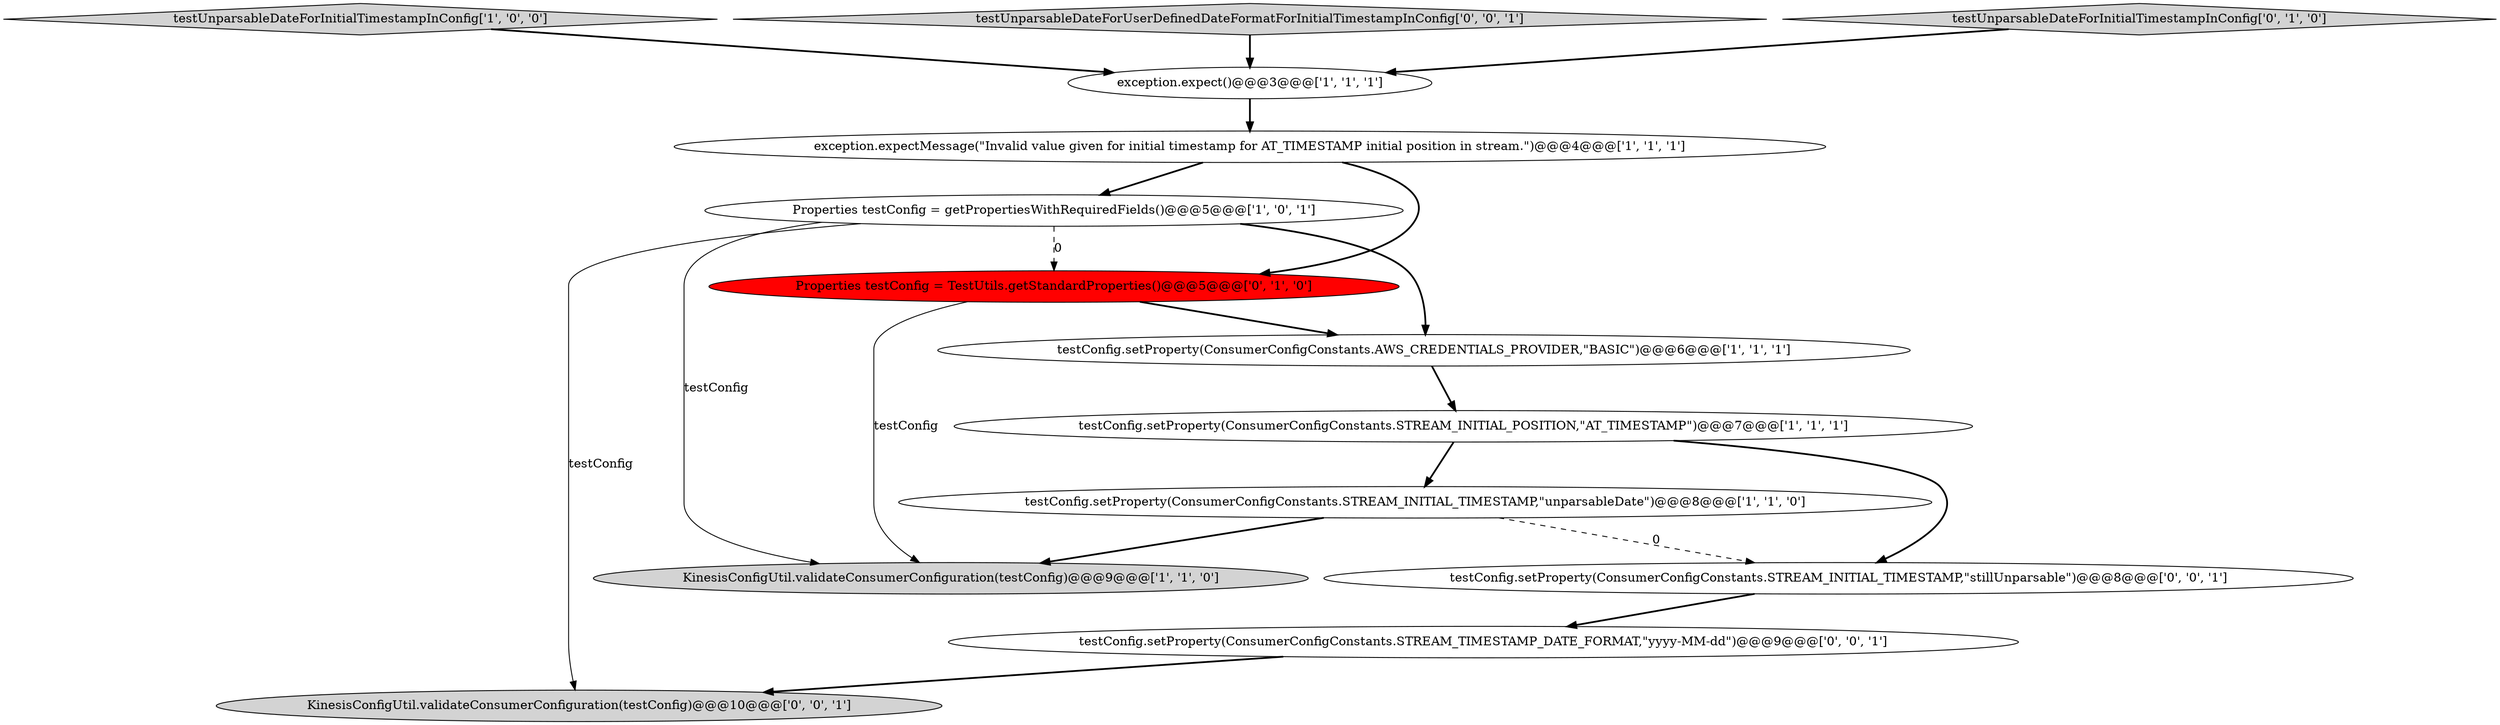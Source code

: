 digraph {
3 [style = filled, label = "exception.expectMessage(\"Invalid value given for initial timestamp for AT_TIMESTAMP initial position in stream.\")@@@4@@@['1', '1', '1']", fillcolor = white, shape = ellipse image = "AAA0AAABBB1BBB"];
10 [style = filled, label = "KinesisConfigUtil.validateConsumerConfiguration(testConfig)@@@10@@@['0', '0', '1']", fillcolor = lightgray, shape = ellipse image = "AAA0AAABBB3BBB"];
0 [style = filled, label = "testConfig.setProperty(ConsumerConfigConstants.STREAM_INITIAL_POSITION,\"AT_TIMESTAMP\")@@@7@@@['1', '1', '1']", fillcolor = white, shape = ellipse image = "AAA0AAABBB1BBB"];
6 [style = filled, label = "testUnparsableDateForInitialTimestampInConfig['1', '0', '0']", fillcolor = lightgray, shape = diamond image = "AAA0AAABBB1BBB"];
12 [style = filled, label = "testUnparsableDateForUserDefinedDateFormatForInitialTimestampInConfig['0', '0', '1']", fillcolor = lightgray, shape = diamond image = "AAA0AAABBB3BBB"];
2 [style = filled, label = "Properties testConfig = getPropertiesWithRequiredFields()@@@5@@@['1', '0', '1']", fillcolor = white, shape = ellipse image = "AAA0AAABBB1BBB"];
8 [style = filled, label = "testUnparsableDateForInitialTimestampInConfig['0', '1', '0']", fillcolor = lightgray, shape = diamond image = "AAA0AAABBB2BBB"];
9 [style = filled, label = "Properties testConfig = TestUtils.getStandardProperties()@@@5@@@['0', '1', '0']", fillcolor = red, shape = ellipse image = "AAA1AAABBB2BBB"];
7 [style = filled, label = "exception.expect()@@@3@@@['1', '1', '1']", fillcolor = white, shape = ellipse image = "AAA0AAABBB1BBB"];
5 [style = filled, label = "KinesisConfigUtil.validateConsumerConfiguration(testConfig)@@@9@@@['1', '1', '0']", fillcolor = lightgray, shape = ellipse image = "AAA0AAABBB1BBB"];
4 [style = filled, label = "testConfig.setProperty(ConsumerConfigConstants.STREAM_INITIAL_TIMESTAMP,\"unparsableDate\")@@@8@@@['1', '1', '0']", fillcolor = white, shape = ellipse image = "AAA0AAABBB1BBB"];
13 [style = filled, label = "testConfig.setProperty(ConsumerConfigConstants.STREAM_INITIAL_TIMESTAMP,\"stillUnparsable\")@@@8@@@['0', '0', '1']", fillcolor = white, shape = ellipse image = "AAA0AAABBB3BBB"];
1 [style = filled, label = "testConfig.setProperty(ConsumerConfigConstants.AWS_CREDENTIALS_PROVIDER,\"BASIC\")@@@6@@@['1', '1', '1']", fillcolor = white, shape = ellipse image = "AAA0AAABBB1BBB"];
11 [style = filled, label = "testConfig.setProperty(ConsumerConfigConstants.STREAM_TIMESTAMP_DATE_FORMAT,\"yyyy-MM-dd\")@@@9@@@['0', '0', '1']", fillcolor = white, shape = ellipse image = "AAA0AAABBB3BBB"];
3->9 [style = bold, label=""];
1->0 [style = bold, label=""];
2->9 [style = dashed, label="0"];
2->10 [style = solid, label="testConfig"];
3->2 [style = bold, label=""];
6->7 [style = bold, label=""];
9->1 [style = bold, label=""];
0->13 [style = bold, label=""];
0->4 [style = bold, label=""];
11->10 [style = bold, label=""];
4->5 [style = bold, label=""];
13->11 [style = bold, label=""];
2->1 [style = bold, label=""];
12->7 [style = bold, label=""];
7->3 [style = bold, label=""];
2->5 [style = solid, label="testConfig"];
8->7 [style = bold, label=""];
9->5 [style = solid, label="testConfig"];
4->13 [style = dashed, label="0"];
}
